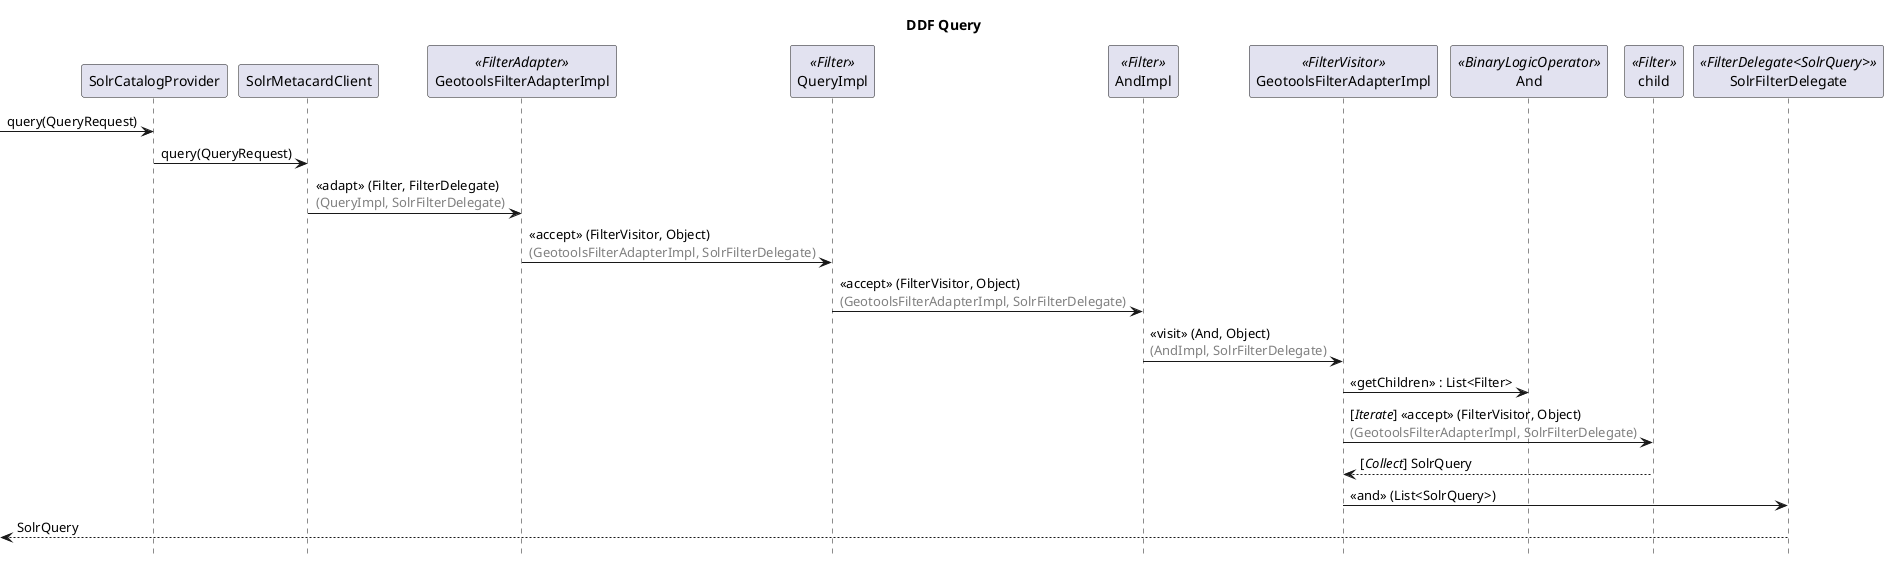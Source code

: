 @startuml
hide footbox
title DDF Query
'Full query after transformations:
'[QueryImpl{filter=QueryImpl{filter=[ anyText is like TEMPEST ], startIndex=1, pageSize=250, requestsTotalResultsCount=true, timeoutMillis=300000, sortBy=SortByImpl{propertyName=ddf.catalog.filter.impl.PropertyNameImpl@37f67888, sortOrder=SortOrder[DESCENDING]}, properties=null}, startIndex=1, pageSize=250, requestsTotalResultsCount=true, timeoutMillis=300000, sortBy=SortByImpl{propertyName=ddf.catalog.filter.impl.PropertyNameImpl@37f67888, sortOrder=SortOrder[DESCENDING]}, properties=null} AND [[ validation-errors IS NULL ]]], startIndex=1, pageSize=250, requestsTotalResultsCount=true, timeoutMillis=300000, sortBy=SortByImpl{propertyName=ddf.catalog.filter.impl.PropertyNameImpl@37f67888, sortOrder=SortOrder[DESCENDING]}, properties=null} AND [[ metacard-tags is like resource ] OR [ metacard-tags IS NULL ]]], startIndex=1, pageSize=250, requestsTotalResultsCount=true, timeoutMillis=300000, sortBy=SortByImpl{propertyName=ddf.catalog.filter.impl.PropertyNameImpl@37f67888, sortOrder=SortOrder[DESCENDING]}, properties=null},sourceIds=<null>,isEnterprise=false]

[-> SolrCatalogProvider: query(QueryRequest)

SolrCatalogProvider -> SolrMetacardClient : query(QueryRequest)

participant GeotoolsFilterAdapterImpl as GeoAdapter  <<FilterAdapter>>
SolrMetacardClient -> GeoAdapter : «adapt» (Filter, FilterDelegate)\n<color gray>(QueryImpl, SolrFilterDelegate)</color>

participant QueryImpl <<Filter>>
GeoAdapter -> QueryImpl : «accept» (FilterVisitor, Object)\n<color gray>(GeotoolsFilterAdapterImpl, SolrFilterDelegate)</color>

participant AndImpl <<Filter>>
QueryImpl -> AndImpl : «accept» (FilterVisitor, Object)\n<color gray>(GeotoolsFilterAdapterImpl, SolrFilterDelegate)</color>

participant GeotoolsFilterAdapterImpl as GeoVisitor <<FilterVisitor>>
AndImpl -> GeoVisitor : «visit» (And, Object)\n<color gray>(AndImpl, SolrFilterDelegate)</color>

participant And <<BinaryLogicOperator>>
GeoVisitor -> And : «getChildren» : List<Filter>
'Return list of size 2. QueryImpl and OrImpl

participant child <<Filter>>
GeoVisitor -> child : [//Iterate//] «accept» (FilterVisitor, Object)\n<color gray>(GeotoolsFilterAdapterImpl, SolrFilterDelegate)</color>
return [//Collect//] SolrQuery

participant SolrFilterDelegate <<FilterDelegate<SolrQuery>>>
GeoVisitor -> SolrFilterDelegate : «and» (List<SolrQuery>)
[<-- SolrFilterDelegate: SolrQuery
@enduml